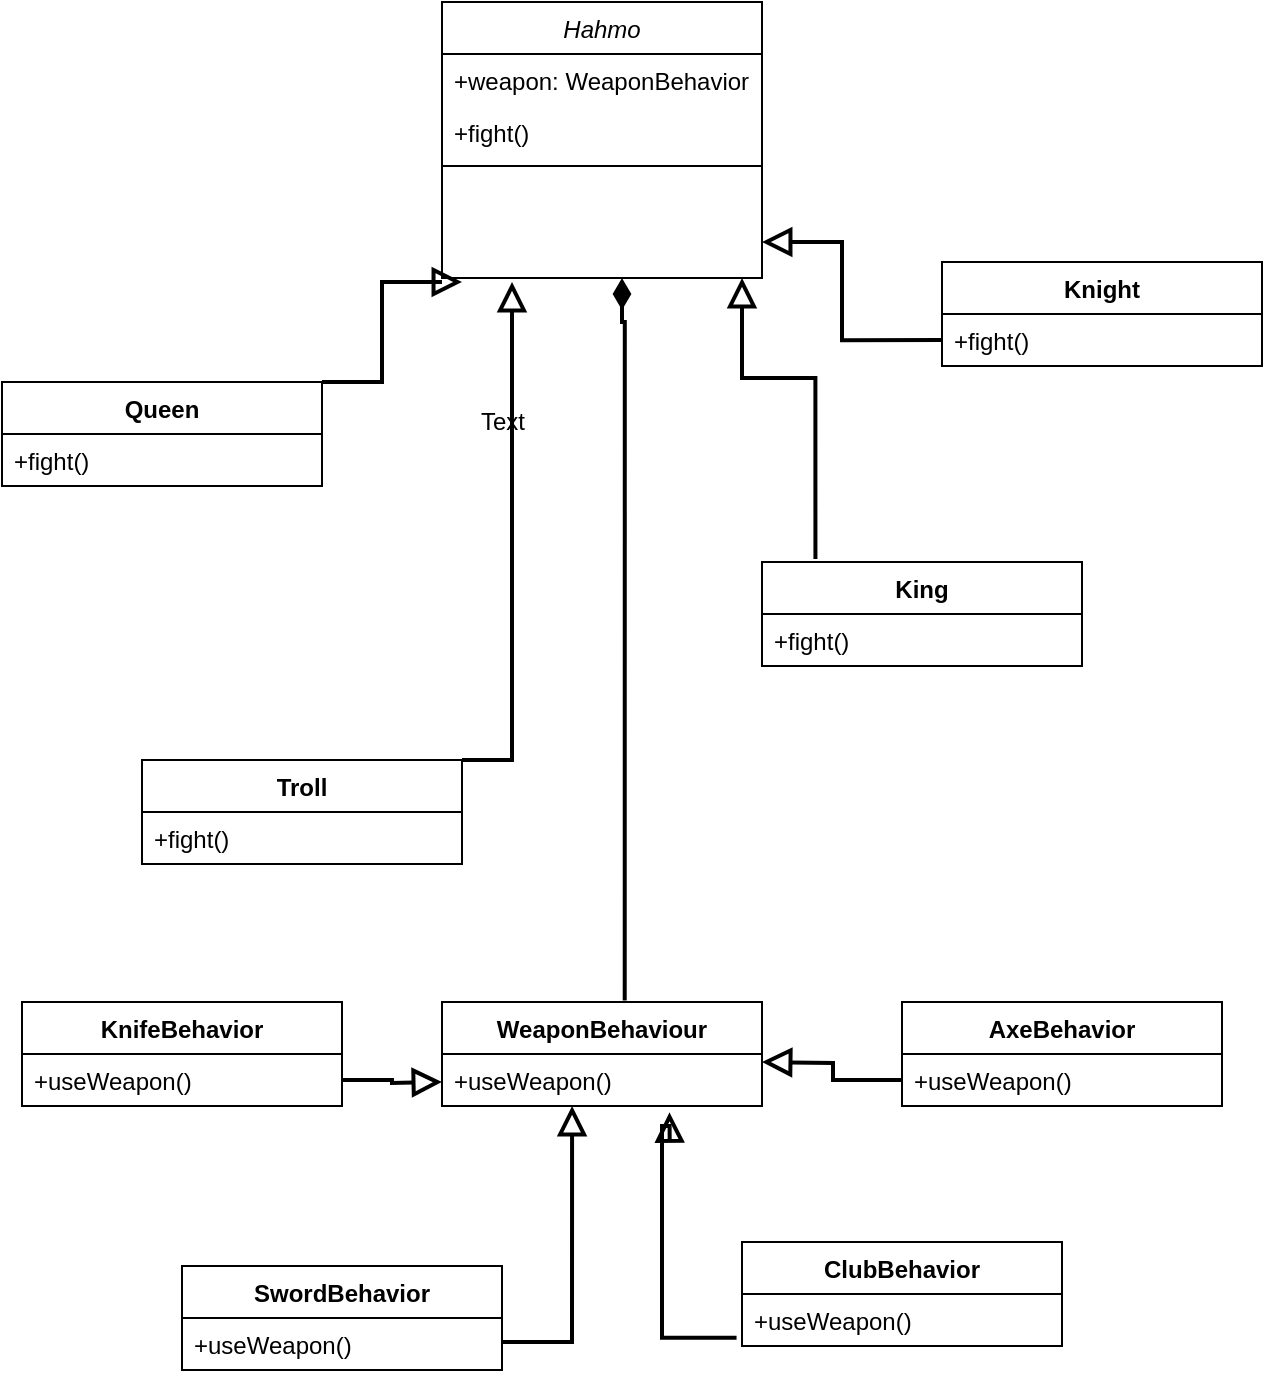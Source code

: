 <mxfile version="16.2.7" type="device"><diagram id="C5RBs43oDa-KdzZeNtuy" name="Page-1"><mxGraphModel dx="918" dy="1346" grid="1" gridSize="10" guides="1" tooltips="1" connect="1" arrows="1" fold="1" page="1" pageScale="1" pageWidth="827" pageHeight="1169" math="0" shadow="0"><root><mxCell id="WIyWlLk6GJQsqaUBKTNV-0"/><mxCell id="WIyWlLk6GJQsqaUBKTNV-1" parent="WIyWlLk6GJQsqaUBKTNV-0"/><mxCell id="zkfFHV4jXpPFQw0GAbJ--0" value="Hahmo" style="swimlane;fontStyle=2;align=center;verticalAlign=top;childLayout=stackLayout;horizontal=1;startSize=26;horizontalStack=0;resizeParent=1;resizeLast=0;collapsible=1;marginBottom=0;rounded=0;shadow=0;strokeWidth=1;" parent="WIyWlLk6GJQsqaUBKTNV-1" vertex="1"><mxGeometry x="220" y="120" width="160" height="138" as="geometry"><mxRectangle x="230" y="140" width="160" height="26" as="alternateBounds"/></mxGeometry></mxCell><mxCell id="zkfFHV4jXpPFQw0GAbJ--1" value="+weapon: WeaponBehavior" style="text;align=left;verticalAlign=top;spacingLeft=4;spacingRight=4;overflow=hidden;rotatable=0;points=[[0,0.5],[1,0.5]];portConstraint=eastwest;" parent="zkfFHV4jXpPFQw0GAbJ--0" vertex="1"><mxGeometry y="26" width="160" height="26" as="geometry"/></mxCell><mxCell id="zkfFHV4jXpPFQw0GAbJ--3" value="+fight()" style="text;align=left;verticalAlign=top;spacingLeft=4;spacingRight=4;overflow=hidden;rotatable=0;points=[[0,0.5],[1,0.5]];portConstraint=eastwest;rounded=0;shadow=0;html=0;" parent="zkfFHV4jXpPFQw0GAbJ--0" vertex="1"><mxGeometry y="52" width="160" height="26" as="geometry"/></mxCell><mxCell id="zkfFHV4jXpPFQw0GAbJ--4" value="" style="line;html=1;strokeWidth=1;align=left;verticalAlign=middle;spacingTop=-1;spacingLeft=3;spacingRight=3;rotatable=0;labelPosition=right;points=[];portConstraint=eastwest;" parent="zkfFHV4jXpPFQw0GAbJ--0" vertex="1"><mxGeometry y="78" width="160" height="8" as="geometry"/></mxCell><mxCell id="CL5gSi_g61u0yzTKYDZy-0" value="Knight" style="swimlane;fontStyle=1;align=center;verticalAlign=top;childLayout=stackLayout;horizontal=1;startSize=26;horizontalStack=0;resizeParent=1;resizeParentMax=0;resizeLast=0;collapsible=1;marginBottom=0;" vertex="1" parent="WIyWlLk6GJQsqaUBKTNV-1"><mxGeometry x="470" y="250" width="160" height="52" as="geometry"/></mxCell><mxCell id="CL5gSi_g61u0yzTKYDZy-3" value="+fight()" style="text;strokeColor=none;fillColor=none;align=left;verticalAlign=top;spacingLeft=4;spacingRight=4;overflow=hidden;rotatable=0;points=[[0,0.5],[1,0.5]];portConstraint=eastwest;" vertex="1" parent="CL5gSi_g61u0yzTKYDZy-0"><mxGeometry y="26" width="160" height="26" as="geometry"/></mxCell><mxCell id="CL5gSi_g61u0yzTKYDZy-4" value="King" style="swimlane;fontStyle=1;align=center;verticalAlign=top;childLayout=stackLayout;horizontal=1;startSize=26;horizontalStack=0;resizeParent=1;resizeParentMax=0;resizeLast=0;collapsible=1;marginBottom=0;" vertex="1" parent="WIyWlLk6GJQsqaUBKTNV-1"><mxGeometry x="380" y="400" width="160" height="52" as="geometry"/></mxCell><mxCell id="CL5gSi_g61u0yzTKYDZy-7" value="+fight()" style="text;strokeColor=none;fillColor=none;align=left;verticalAlign=top;spacingLeft=4;spacingRight=4;overflow=hidden;rotatable=0;points=[[0,0.5],[1,0.5]];portConstraint=eastwest;" vertex="1" parent="CL5gSi_g61u0yzTKYDZy-4"><mxGeometry y="26" width="160" height="26" as="geometry"/></mxCell><mxCell id="CL5gSi_g61u0yzTKYDZy-9" value="Troll" style="swimlane;fontStyle=1;align=center;verticalAlign=top;childLayout=stackLayout;horizontal=1;startSize=26;horizontalStack=0;resizeParent=1;resizeParentMax=0;resizeLast=0;collapsible=1;marginBottom=0;" vertex="1" parent="WIyWlLk6GJQsqaUBKTNV-1"><mxGeometry x="70" y="499" width="160" height="52" as="geometry"/></mxCell><mxCell id="CL5gSi_g61u0yzTKYDZy-12" value="+fight()" style="text;strokeColor=none;fillColor=none;align=left;verticalAlign=top;spacingLeft=4;spacingRight=4;overflow=hidden;rotatable=0;points=[[0,0.5],[1,0.5]];portConstraint=eastwest;" vertex="1" parent="CL5gSi_g61u0yzTKYDZy-9"><mxGeometry y="26" width="160" height="26" as="geometry"/></mxCell><mxCell id="CL5gSi_g61u0yzTKYDZy-13" value="Queen" style="swimlane;fontStyle=1;align=center;verticalAlign=top;childLayout=stackLayout;horizontal=1;startSize=26;horizontalStack=0;resizeParent=1;resizeParentMax=0;resizeLast=0;collapsible=1;marginBottom=0;" vertex="1" parent="WIyWlLk6GJQsqaUBKTNV-1"><mxGeometry y="310" width="160" height="52" as="geometry"/></mxCell><mxCell id="CL5gSi_g61u0yzTKYDZy-16" value="+fight()" style="text;strokeColor=none;fillColor=none;align=left;verticalAlign=top;spacingLeft=4;spacingRight=4;overflow=hidden;rotatable=0;points=[[0,0.5],[1,0.5]];portConstraint=eastwest;" vertex="1" parent="CL5gSi_g61u0yzTKYDZy-13"><mxGeometry y="26" width="160" height="26" as="geometry"/></mxCell><mxCell id="CL5gSi_g61u0yzTKYDZy-17" value="WeaponBehaviour" style="swimlane;fontStyle=1;align=center;verticalAlign=top;childLayout=stackLayout;horizontal=1;startSize=26;horizontalStack=0;resizeParent=1;resizeParentMax=0;resizeLast=0;collapsible=1;marginBottom=0;" vertex="1" parent="WIyWlLk6GJQsqaUBKTNV-1"><mxGeometry x="220" y="620" width="160" height="52" as="geometry"/></mxCell><mxCell id="CL5gSi_g61u0yzTKYDZy-18" value="+useWeapon()" style="text;strokeColor=none;fillColor=none;align=left;verticalAlign=top;spacingLeft=4;spacingRight=4;overflow=hidden;rotatable=0;points=[[0,0.5],[1,0.5]];portConstraint=eastwest;" vertex="1" parent="CL5gSi_g61u0yzTKYDZy-17"><mxGeometry y="26" width="160" height="26" as="geometry"/></mxCell><mxCell id="CL5gSi_g61u0yzTKYDZy-21" style="edgeStyle=orthogonalEdgeStyle;rounded=0;orthogonalLoop=1;jettySize=auto;html=1;endArrow=block;endFill=0;strokeColor=default;shadow=0;jumpSize=12;strokeWidth=2;endSize=10;exitX=1;exitY=0;exitDx=0;exitDy=0;" edge="1" parent="WIyWlLk6GJQsqaUBKTNV-1" source="CL5gSi_g61u0yzTKYDZy-13"><mxGeometry relative="1" as="geometry"><mxPoint x="250" y="370" as="sourcePoint"/><mxPoint x="230" y="260" as="targetPoint"/><Array as="points"><mxPoint x="190" y="310"/><mxPoint x="190" y="260"/><mxPoint x="220" y="260"/></Array></mxGeometry></mxCell><mxCell id="CL5gSi_g61u0yzTKYDZy-22" style="edgeStyle=orthogonalEdgeStyle;rounded=0;orthogonalLoop=1;jettySize=auto;html=1;endArrow=diamondThin;endFill=1;strokeColor=default;shadow=0;jumpSize=12;strokeWidth=2;endSize=10;exitX=0.571;exitY=-0.015;exitDx=0;exitDy=0;exitPerimeter=0;" edge="1" parent="WIyWlLk6GJQsqaUBKTNV-1" source="CL5gSi_g61u0yzTKYDZy-17"><mxGeometry relative="1" as="geometry"><mxPoint x="310" y="500" as="sourcePoint"/><mxPoint x="310" y="258" as="targetPoint"/><Array as="points"><mxPoint x="311" y="280"/><mxPoint x="310" y="280"/></Array></mxGeometry></mxCell><mxCell id="CL5gSi_g61u0yzTKYDZy-23" style="edgeStyle=orthogonalEdgeStyle;rounded=0;orthogonalLoop=1;jettySize=auto;html=1;endArrow=block;endFill=0;strokeColor=default;shadow=0;jumpSize=12;strokeWidth=2;endSize=10;exitX=1;exitY=0;exitDx=0;exitDy=0;" edge="1" parent="WIyWlLk6GJQsqaUBKTNV-1" source="CL5gSi_g61u0yzTKYDZy-9"><mxGeometry relative="1" as="geometry"><mxPoint x="255" y="500" as="sourcePoint"/><mxPoint x="255" y="260" as="targetPoint"/><Array as="points"><mxPoint x="255" y="499"/></Array></mxGeometry></mxCell><mxCell id="CL5gSi_g61u0yzTKYDZy-24" style="edgeStyle=orthogonalEdgeStyle;rounded=0;orthogonalLoop=1;jettySize=auto;html=1;endArrow=block;endFill=0;strokeColor=default;shadow=0;jumpSize=12;strokeWidth=2;endSize=10;exitX=0.167;exitY=-0.029;exitDx=0;exitDy=0;exitPerimeter=0;" edge="1" parent="WIyWlLk6GJQsqaUBKTNV-1" source="CL5gSi_g61u0yzTKYDZy-4"><mxGeometry relative="1" as="geometry"><mxPoint x="450" y="308" as="sourcePoint"/><mxPoint x="370" y="258" as="targetPoint"/><Array as="points"><mxPoint x="407" y="308"/><mxPoint x="370" y="308"/></Array></mxGeometry></mxCell><mxCell id="CL5gSi_g61u0yzTKYDZy-25" style="edgeStyle=orthogonalEdgeStyle;rounded=0;orthogonalLoop=1;jettySize=auto;html=1;endArrow=block;endFill=0;strokeColor=default;shadow=0;jumpSize=12;strokeWidth=2;endSize=10;" edge="1" parent="WIyWlLk6GJQsqaUBKTNV-1"><mxGeometry relative="1" as="geometry"><mxPoint x="470" y="289.059" as="sourcePoint"/><mxPoint x="380" y="240" as="targetPoint"/><Array as="points"><mxPoint x="420" y="289"/><mxPoint x="420" y="240"/><mxPoint x="380" y="240"/></Array></mxGeometry></mxCell><mxCell id="CL5gSi_g61u0yzTKYDZy-26" value="SwordBehavior" style="swimlane;fontStyle=1;align=center;verticalAlign=top;childLayout=stackLayout;horizontal=1;startSize=26;horizontalStack=0;resizeParent=1;resizeParentMax=0;resizeLast=0;collapsible=1;marginBottom=0;" vertex="1" parent="WIyWlLk6GJQsqaUBKTNV-1"><mxGeometry x="90" y="752" width="160" height="52" as="geometry"/></mxCell><mxCell id="CL5gSi_g61u0yzTKYDZy-27" value="+useWeapon()" style="text;strokeColor=none;fillColor=none;align=left;verticalAlign=top;spacingLeft=4;spacingRight=4;overflow=hidden;rotatable=0;points=[[0,0.5],[1,0.5]];portConstraint=eastwest;" vertex="1" parent="CL5gSi_g61u0yzTKYDZy-26"><mxGeometry y="26" width="160" height="26" as="geometry"/></mxCell><mxCell id="CL5gSi_g61u0yzTKYDZy-28" value="KnifeBehavior" style="swimlane;fontStyle=1;align=center;verticalAlign=top;childLayout=stackLayout;horizontal=1;startSize=26;horizontalStack=0;resizeParent=1;resizeParentMax=0;resizeLast=0;collapsible=1;marginBottom=0;" vertex="1" parent="WIyWlLk6GJQsqaUBKTNV-1"><mxGeometry x="10" y="620" width="160" height="52" as="geometry"/></mxCell><mxCell id="CL5gSi_g61u0yzTKYDZy-29" value="+useWeapon()" style="text;strokeColor=none;fillColor=none;align=left;verticalAlign=top;spacingLeft=4;spacingRight=4;overflow=hidden;rotatable=0;points=[[0,0.5],[1,0.5]];portConstraint=eastwest;" vertex="1" parent="CL5gSi_g61u0yzTKYDZy-28"><mxGeometry y="26" width="160" height="26" as="geometry"/></mxCell><mxCell id="CL5gSi_g61u0yzTKYDZy-30" value="ClubBehavior" style="swimlane;fontStyle=1;align=center;verticalAlign=top;childLayout=stackLayout;horizontal=1;startSize=26;horizontalStack=0;resizeParent=1;resizeParentMax=0;resizeLast=0;collapsible=1;marginBottom=0;" vertex="1" parent="WIyWlLk6GJQsqaUBKTNV-1"><mxGeometry x="370" y="740" width="160" height="52" as="geometry"/></mxCell><mxCell id="CL5gSi_g61u0yzTKYDZy-31" value="+useWeapon()" style="text;strokeColor=none;fillColor=none;align=left;verticalAlign=top;spacingLeft=4;spacingRight=4;overflow=hidden;rotatable=0;points=[[0,0.5],[1,0.5]];portConstraint=eastwest;" vertex="1" parent="CL5gSi_g61u0yzTKYDZy-30"><mxGeometry y="26" width="160" height="26" as="geometry"/></mxCell><mxCell id="CL5gSi_g61u0yzTKYDZy-32" value="AxeBehavior" style="swimlane;fontStyle=1;align=center;verticalAlign=top;childLayout=stackLayout;horizontal=1;startSize=26;horizontalStack=0;resizeParent=1;resizeParentMax=0;resizeLast=0;collapsible=1;marginBottom=0;" vertex="1" parent="WIyWlLk6GJQsqaUBKTNV-1"><mxGeometry x="450" y="620" width="160" height="52" as="geometry"/></mxCell><mxCell id="CL5gSi_g61u0yzTKYDZy-37" style="edgeStyle=orthogonalEdgeStyle;rounded=0;orthogonalLoop=1;jettySize=auto;html=1;endArrow=block;endFill=0;strokeColor=default;shadow=0;jumpSize=12;strokeWidth=2;endSize=10;" edge="1" parent="CL5gSi_g61u0yzTKYDZy-32" source="CL5gSi_g61u0yzTKYDZy-33"><mxGeometry relative="1" as="geometry"><mxPoint x="-10" y="30" as="sourcePoint"/><mxPoint x="-70" y="30" as="targetPoint"/><Array as="points"/></mxGeometry></mxCell><mxCell id="CL5gSi_g61u0yzTKYDZy-33" value="+useWeapon()" style="text;strokeColor=none;fillColor=none;align=left;verticalAlign=top;spacingLeft=4;spacingRight=4;overflow=hidden;rotatable=0;points=[[0,0.5],[1,0.5]];portConstraint=eastwest;" vertex="1" parent="CL5gSi_g61u0yzTKYDZy-32"><mxGeometry y="26" width="160" height="26" as="geometry"/></mxCell><mxCell id="CL5gSi_g61u0yzTKYDZy-35" style="edgeStyle=orthogonalEdgeStyle;rounded=0;orthogonalLoop=1;jettySize=auto;html=1;endArrow=block;endFill=0;strokeColor=default;shadow=0;jumpSize=12;strokeWidth=2;endSize=10;entryX=0.219;entryY=1;entryDx=0;entryDy=0;entryPerimeter=0;" edge="1" parent="WIyWlLk6GJQsqaUBKTNV-1" source="CL5gSi_g61u0yzTKYDZy-27"><mxGeometry relative="1" as="geometry"><mxPoint x="260" y="939" as="sourcePoint"/><mxPoint x="285.04" y="672" as="targetPoint"/><Array as="points"><mxPoint x="285" y="790"/></Array></mxGeometry></mxCell><mxCell id="CL5gSi_g61u0yzTKYDZy-36" style="edgeStyle=orthogonalEdgeStyle;rounded=0;orthogonalLoop=1;jettySize=auto;html=1;endArrow=block;endFill=0;strokeColor=default;shadow=0;jumpSize=12;strokeWidth=2;endSize=10;entryX=0.711;entryY=1.122;entryDx=0;entryDy=0;entryPerimeter=0;exitX=-0.017;exitY=0.842;exitDx=0;exitDy=0;exitPerimeter=0;" edge="1" parent="WIyWlLk6GJQsqaUBKTNV-1" source="CL5gSi_g61u0yzTKYDZy-31" target="CL5gSi_g61u0yzTKYDZy-18"><mxGeometry relative="1" as="geometry"><mxPoint x="260" y="800" as="sourcePoint"/><mxPoint x="295.04" y="682" as="targetPoint"/><Array as="points"><mxPoint x="330" y="788"/><mxPoint x="330" y="682"/><mxPoint x="334" y="682"/></Array></mxGeometry></mxCell><mxCell id="CL5gSi_g61u0yzTKYDZy-38" style="edgeStyle=orthogonalEdgeStyle;rounded=0;orthogonalLoop=1;jettySize=auto;html=1;endArrow=block;endFill=0;strokeColor=default;shadow=0;jumpSize=12;strokeWidth=2;endSize=10;" edge="1" parent="WIyWlLk6GJQsqaUBKTNV-1" source="CL5gSi_g61u0yzTKYDZy-29"><mxGeometry relative="1" as="geometry"><mxPoint x="460" y="669.059" as="sourcePoint"/><mxPoint x="220" y="660" as="targetPoint"/><Array as="points"/></mxGeometry></mxCell><mxCell id="CL5gSi_g61u0yzTKYDZy-39" value="Text" style="text;html=1;align=center;verticalAlign=middle;resizable=0;points=[];autosize=1;strokeColor=none;fillColor=none;" vertex="1" parent="WIyWlLk6GJQsqaUBKTNV-1"><mxGeometry x="230" y="320" width="40" height="20" as="geometry"/></mxCell></root></mxGraphModel></diagram></mxfile>